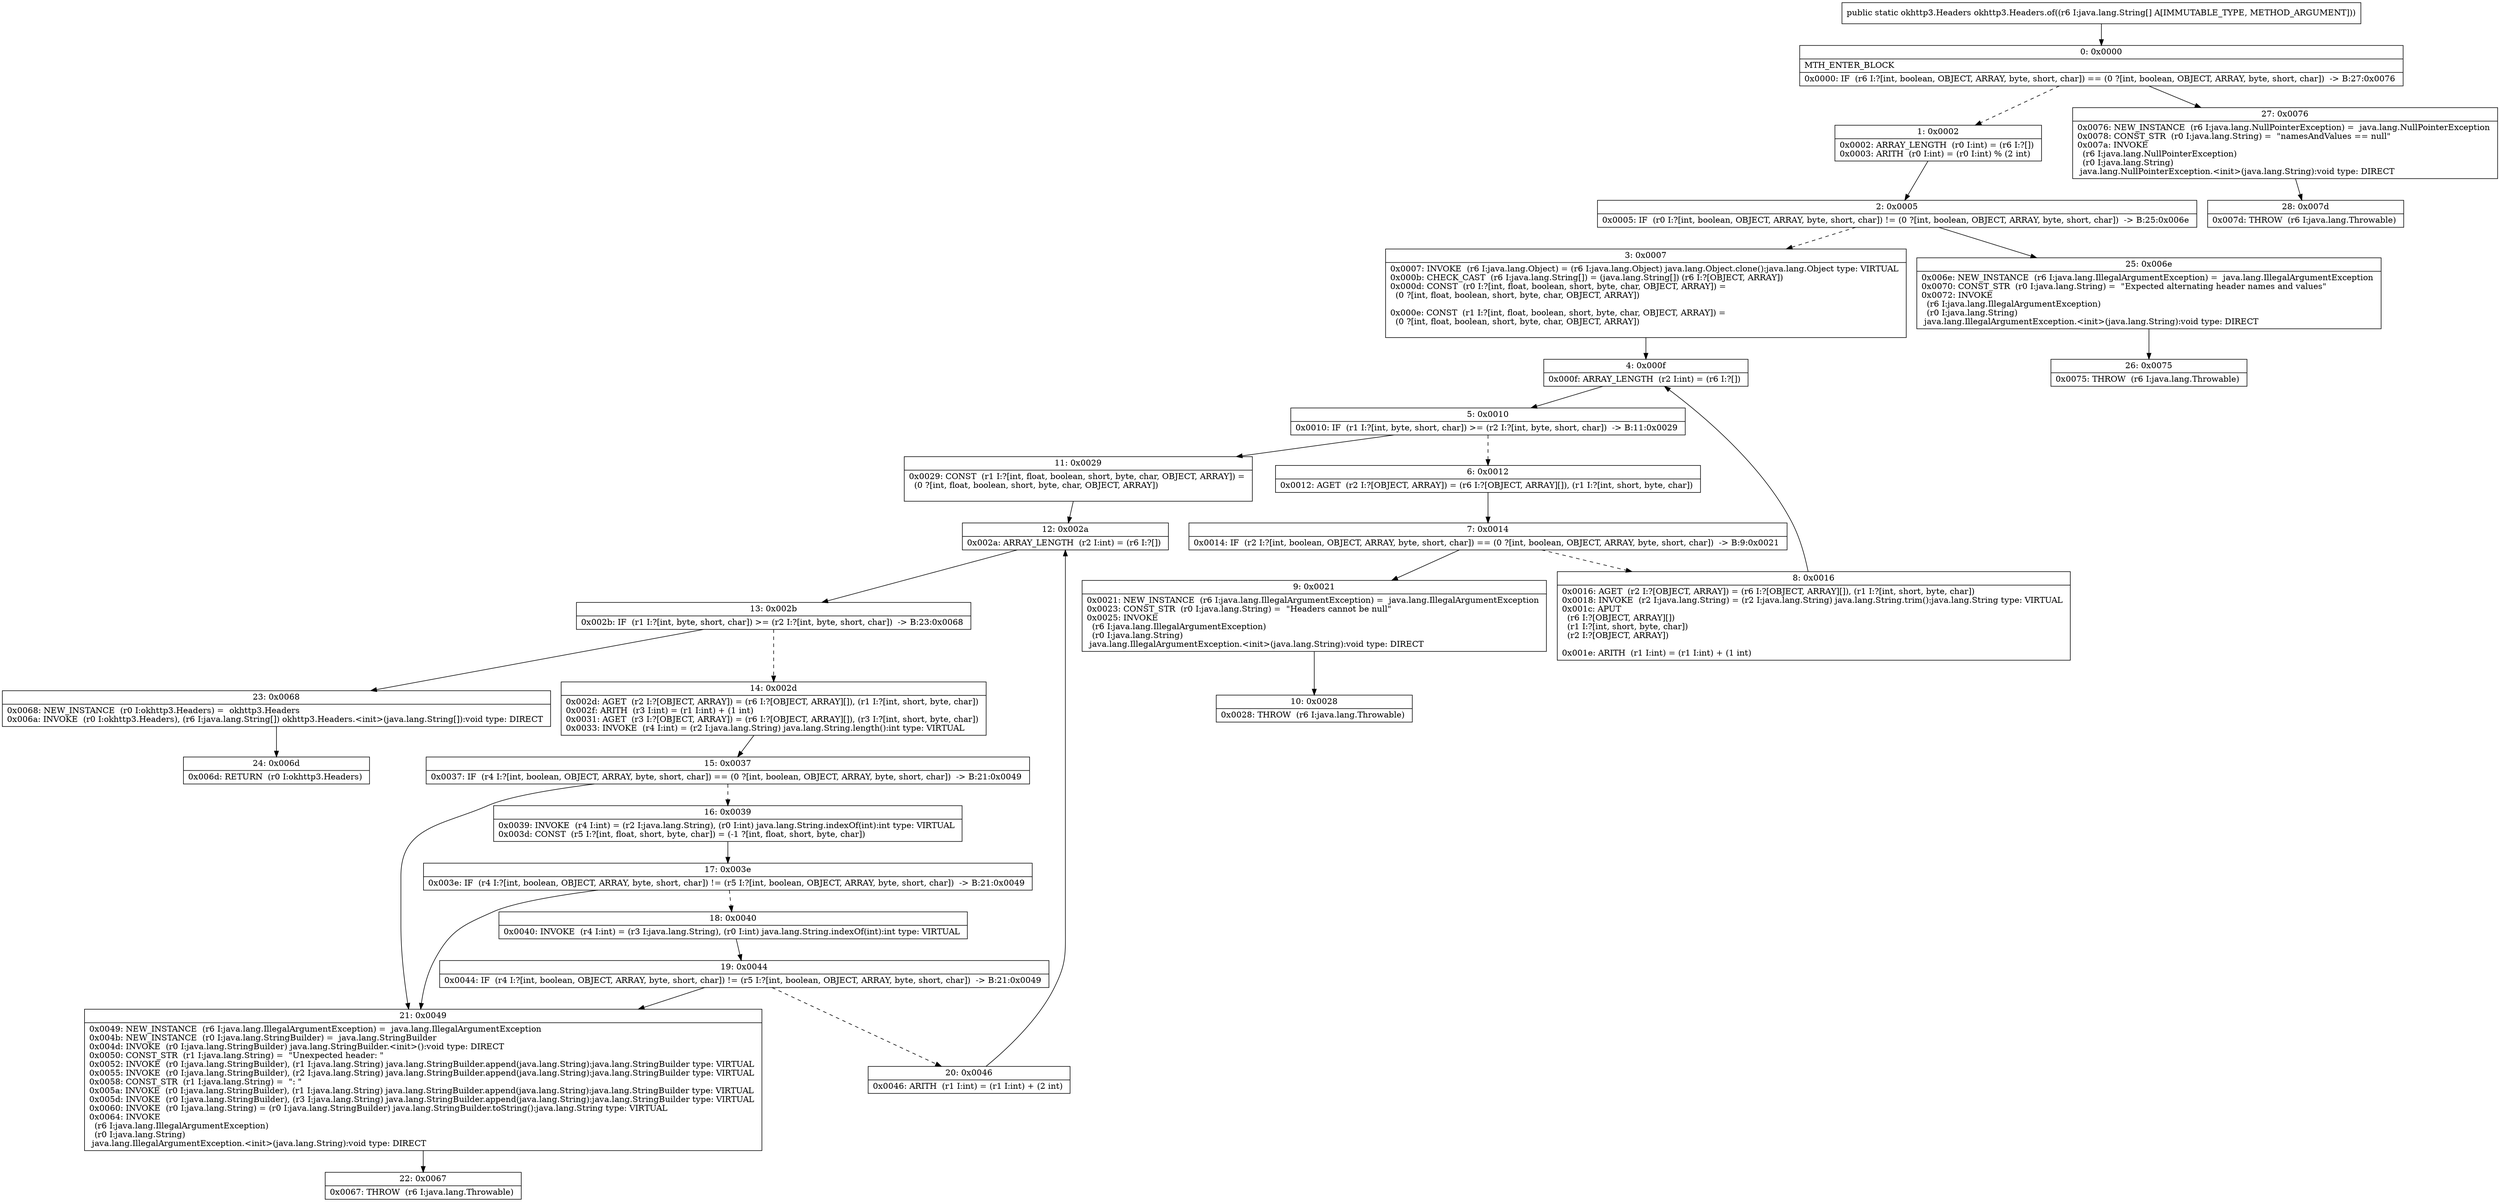 digraph "CFG forokhttp3.Headers.of([Ljava\/lang\/String;)Lokhttp3\/Headers;" {
Node_0 [shape=record,label="{0\:\ 0x0000|MTH_ENTER_BLOCK\l|0x0000: IF  (r6 I:?[int, boolean, OBJECT, ARRAY, byte, short, char]) == (0 ?[int, boolean, OBJECT, ARRAY, byte, short, char])  \-\> B:27:0x0076 \l}"];
Node_1 [shape=record,label="{1\:\ 0x0002|0x0002: ARRAY_LENGTH  (r0 I:int) = (r6 I:?[]) \l0x0003: ARITH  (r0 I:int) = (r0 I:int) % (2 int) \l}"];
Node_2 [shape=record,label="{2\:\ 0x0005|0x0005: IF  (r0 I:?[int, boolean, OBJECT, ARRAY, byte, short, char]) != (0 ?[int, boolean, OBJECT, ARRAY, byte, short, char])  \-\> B:25:0x006e \l}"];
Node_3 [shape=record,label="{3\:\ 0x0007|0x0007: INVOKE  (r6 I:java.lang.Object) = (r6 I:java.lang.Object) java.lang.Object.clone():java.lang.Object type: VIRTUAL \l0x000b: CHECK_CAST  (r6 I:java.lang.String[]) = (java.lang.String[]) (r6 I:?[OBJECT, ARRAY]) \l0x000d: CONST  (r0 I:?[int, float, boolean, short, byte, char, OBJECT, ARRAY]) = \l  (0 ?[int, float, boolean, short, byte, char, OBJECT, ARRAY])\l \l0x000e: CONST  (r1 I:?[int, float, boolean, short, byte, char, OBJECT, ARRAY]) = \l  (0 ?[int, float, boolean, short, byte, char, OBJECT, ARRAY])\l \l}"];
Node_4 [shape=record,label="{4\:\ 0x000f|0x000f: ARRAY_LENGTH  (r2 I:int) = (r6 I:?[]) \l}"];
Node_5 [shape=record,label="{5\:\ 0x0010|0x0010: IF  (r1 I:?[int, byte, short, char]) \>= (r2 I:?[int, byte, short, char])  \-\> B:11:0x0029 \l}"];
Node_6 [shape=record,label="{6\:\ 0x0012|0x0012: AGET  (r2 I:?[OBJECT, ARRAY]) = (r6 I:?[OBJECT, ARRAY][]), (r1 I:?[int, short, byte, char]) \l}"];
Node_7 [shape=record,label="{7\:\ 0x0014|0x0014: IF  (r2 I:?[int, boolean, OBJECT, ARRAY, byte, short, char]) == (0 ?[int, boolean, OBJECT, ARRAY, byte, short, char])  \-\> B:9:0x0021 \l}"];
Node_8 [shape=record,label="{8\:\ 0x0016|0x0016: AGET  (r2 I:?[OBJECT, ARRAY]) = (r6 I:?[OBJECT, ARRAY][]), (r1 I:?[int, short, byte, char]) \l0x0018: INVOKE  (r2 I:java.lang.String) = (r2 I:java.lang.String) java.lang.String.trim():java.lang.String type: VIRTUAL \l0x001c: APUT  \l  (r6 I:?[OBJECT, ARRAY][])\l  (r1 I:?[int, short, byte, char])\l  (r2 I:?[OBJECT, ARRAY])\l \l0x001e: ARITH  (r1 I:int) = (r1 I:int) + (1 int) \l}"];
Node_9 [shape=record,label="{9\:\ 0x0021|0x0021: NEW_INSTANCE  (r6 I:java.lang.IllegalArgumentException) =  java.lang.IllegalArgumentException \l0x0023: CONST_STR  (r0 I:java.lang.String) =  \"Headers cannot be null\" \l0x0025: INVOKE  \l  (r6 I:java.lang.IllegalArgumentException)\l  (r0 I:java.lang.String)\l java.lang.IllegalArgumentException.\<init\>(java.lang.String):void type: DIRECT \l}"];
Node_10 [shape=record,label="{10\:\ 0x0028|0x0028: THROW  (r6 I:java.lang.Throwable) \l}"];
Node_11 [shape=record,label="{11\:\ 0x0029|0x0029: CONST  (r1 I:?[int, float, boolean, short, byte, char, OBJECT, ARRAY]) = \l  (0 ?[int, float, boolean, short, byte, char, OBJECT, ARRAY])\l \l}"];
Node_12 [shape=record,label="{12\:\ 0x002a|0x002a: ARRAY_LENGTH  (r2 I:int) = (r6 I:?[]) \l}"];
Node_13 [shape=record,label="{13\:\ 0x002b|0x002b: IF  (r1 I:?[int, byte, short, char]) \>= (r2 I:?[int, byte, short, char])  \-\> B:23:0x0068 \l}"];
Node_14 [shape=record,label="{14\:\ 0x002d|0x002d: AGET  (r2 I:?[OBJECT, ARRAY]) = (r6 I:?[OBJECT, ARRAY][]), (r1 I:?[int, short, byte, char]) \l0x002f: ARITH  (r3 I:int) = (r1 I:int) + (1 int) \l0x0031: AGET  (r3 I:?[OBJECT, ARRAY]) = (r6 I:?[OBJECT, ARRAY][]), (r3 I:?[int, short, byte, char]) \l0x0033: INVOKE  (r4 I:int) = (r2 I:java.lang.String) java.lang.String.length():int type: VIRTUAL \l}"];
Node_15 [shape=record,label="{15\:\ 0x0037|0x0037: IF  (r4 I:?[int, boolean, OBJECT, ARRAY, byte, short, char]) == (0 ?[int, boolean, OBJECT, ARRAY, byte, short, char])  \-\> B:21:0x0049 \l}"];
Node_16 [shape=record,label="{16\:\ 0x0039|0x0039: INVOKE  (r4 I:int) = (r2 I:java.lang.String), (r0 I:int) java.lang.String.indexOf(int):int type: VIRTUAL \l0x003d: CONST  (r5 I:?[int, float, short, byte, char]) = (\-1 ?[int, float, short, byte, char]) \l}"];
Node_17 [shape=record,label="{17\:\ 0x003e|0x003e: IF  (r4 I:?[int, boolean, OBJECT, ARRAY, byte, short, char]) != (r5 I:?[int, boolean, OBJECT, ARRAY, byte, short, char])  \-\> B:21:0x0049 \l}"];
Node_18 [shape=record,label="{18\:\ 0x0040|0x0040: INVOKE  (r4 I:int) = (r3 I:java.lang.String), (r0 I:int) java.lang.String.indexOf(int):int type: VIRTUAL \l}"];
Node_19 [shape=record,label="{19\:\ 0x0044|0x0044: IF  (r4 I:?[int, boolean, OBJECT, ARRAY, byte, short, char]) != (r5 I:?[int, boolean, OBJECT, ARRAY, byte, short, char])  \-\> B:21:0x0049 \l}"];
Node_20 [shape=record,label="{20\:\ 0x0046|0x0046: ARITH  (r1 I:int) = (r1 I:int) + (2 int) \l}"];
Node_21 [shape=record,label="{21\:\ 0x0049|0x0049: NEW_INSTANCE  (r6 I:java.lang.IllegalArgumentException) =  java.lang.IllegalArgumentException \l0x004b: NEW_INSTANCE  (r0 I:java.lang.StringBuilder) =  java.lang.StringBuilder \l0x004d: INVOKE  (r0 I:java.lang.StringBuilder) java.lang.StringBuilder.\<init\>():void type: DIRECT \l0x0050: CONST_STR  (r1 I:java.lang.String) =  \"Unexpected header: \" \l0x0052: INVOKE  (r0 I:java.lang.StringBuilder), (r1 I:java.lang.String) java.lang.StringBuilder.append(java.lang.String):java.lang.StringBuilder type: VIRTUAL \l0x0055: INVOKE  (r0 I:java.lang.StringBuilder), (r2 I:java.lang.String) java.lang.StringBuilder.append(java.lang.String):java.lang.StringBuilder type: VIRTUAL \l0x0058: CONST_STR  (r1 I:java.lang.String) =  \": \" \l0x005a: INVOKE  (r0 I:java.lang.StringBuilder), (r1 I:java.lang.String) java.lang.StringBuilder.append(java.lang.String):java.lang.StringBuilder type: VIRTUAL \l0x005d: INVOKE  (r0 I:java.lang.StringBuilder), (r3 I:java.lang.String) java.lang.StringBuilder.append(java.lang.String):java.lang.StringBuilder type: VIRTUAL \l0x0060: INVOKE  (r0 I:java.lang.String) = (r0 I:java.lang.StringBuilder) java.lang.StringBuilder.toString():java.lang.String type: VIRTUAL \l0x0064: INVOKE  \l  (r6 I:java.lang.IllegalArgumentException)\l  (r0 I:java.lang.String)\l java.lang.IllegalArgumentException.\<init\>(java.lang.String):void type: DIRECT \l}"];
Node_22 [shape=record,label="{22\:\ 0x0067|0x0067: THROW  (r6 I:java.lang.Throwable) \l}"];
Node_23 [shape=record,label="{23\:\ 0x0068|0x0068: NEW_INSTANCE  (r0 I:okhttp3.Headers) =  okhttp3.Headers \l0x006a: INVOKE  (r0 I:okhttp3.Headers), (r6 I:java.lang.String[]) okhttp3.Headers.\<init\>(java.lang.String[]):void type: DIRECT \l}"];
Node_24 [shape=record,label="{24\:\ 0x006d|0x006d: RETURN  (r0 I:okhttp3.Headers) \l}"];
Node_25 [shape=record,label="{25\:\ 0x006e|0x006e: NEW_INSTANCE  (r6 I:java.lang.IllegalArgumentException) =  java.lang.IllegalArgumentException \l0x0070: CONST_STR  (r0 I:java.lang.String) =  \"Expected alternating header names and values\" \l0x0072: INVOKE  \l  (r6 I:java.lang.IllegalArgumentException)\l  (r0 I:java.lang.String)\l java.lang.IllegalArgumentException.\<init\>(java.lang.String):void type: DIRECT \l}"];
Node_26 [shape=record,label="{26\:\ 0x0075|0x0075: THROW  (r6 I:java.lang.Throwable) \l}"];
Node_27 [shape=record,label="{27\:\ 0x0076|0x0076: NEW_INSTANCE  (r6 I:java.lang.NullPointerException) =  java.lang.NullPointerException \l0x0078: CONST_STR  (r0 I:java.lang.String) =  \"namesAndValues == null\" \l0x007a: INVOKE  \l  (r6 I:java.lang.NullPointerException)\l  (r0 I:java.lang.String)\l java.lang.NullPointerException.\<init\>(java.lang.String):void type: DIRECT \l}"];
Node_28 [shape=record,label="{28\:\ 0x007d|0x007d: THROW  (r6 I:java.lang.Throwable) \l}"];
MethodNode[shape=record,label="{public static okhttp3.Headers okhttp3.Headers.of((r6 I:java.lang.String[] A[IMMUTABLE_TYPE, METHOD_ARGUMENT])) }"];
MethodNode -> Node_0;
Node_0 -> Node_1[style=dashed];
Node_0 -> Node_27;
Node_1 -> Node_2;
Node_2 -> Node_3[style=dashed];
Node_2 -> Node_25;
Node_3 -> Node_4;
Node_4 -> Node_5;
Node_5 -> Node_6[style=dashed];
Node_5 -> Node_11;
Node_6 -> Node_7;
Node_7 -> Node_8[style=dashed];
Node_7 -> Node_9;
Node_8 -> Node_4;
Node_9 -> Node_10;
Node_11 -> Node_12;
Node_12 -> Node_13;
Node_13 -> Node_14[style=dashed];
Node_13 -> Node_23;
Node_14 -> Node_15;
Node_15 -> Node_16[style=dashed];
Node_15 -> Node_21;
Node_16 -> Node_17;
Node_17 -> Node_18[style=dashed];
Node_17 -> Node_21;
Node_18 -> Node_19;
Node_19 -> Node_20[style=dashed];
Node_19 -> Node_21;
Node_20 -> Node_12;
Node_21 -> Node_22;
Node_23 -> Node_24;
Node_25 -> Node_26;
Node_27 -> Node_28;
}

